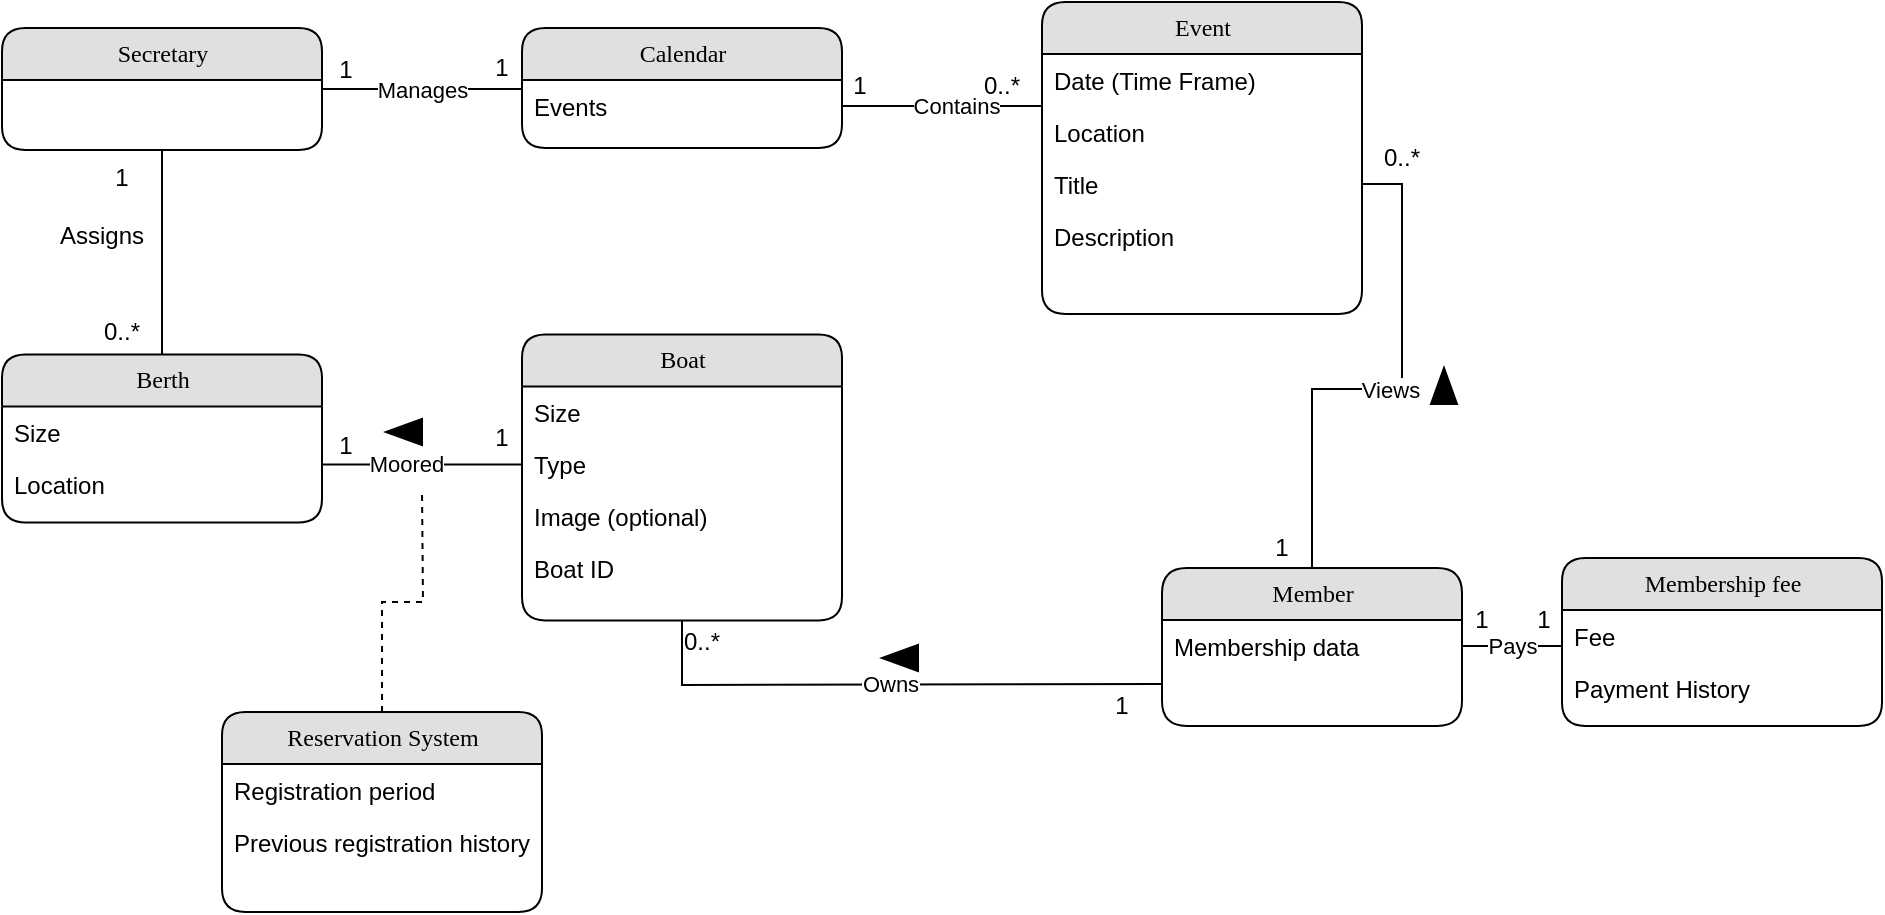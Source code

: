 <mxfile version="12.0.2" type="device" pages="1"><diagram name="Page-1" id="b520641d-4fe3-3701-9064-5fc419738815"><mxGraphModel dx="1041" dy="551" grid="1" gridSize="10" guides="1" tooltips="1" connect="1" arrows="1" fold="1" page="1" pageScale="1" pageWidth="1100" pageHeight="850" background="#ffffff" math="0" shadow="0"><root><mxCell id="0"/><mxCell id="1" parent="0"/><mxCell id="X7XaTQ6OAiWkYePloUdY-14" value="Views" style="edgeStyle=orthogonalEdgeStyle;rounded=0;orthogonalLoop=1;jettySize=auto;html=1;exitX=0.5;exitY=0;exitDx=0;exitDy=0;entryX=1;entryY=0.5;entryDx=0;entryDy=0;endArrow=none;endFill=0;" edge="1" parent="1" source="21ea969265ad0168-6" target="21ea969265ad0168-52"><mxGeometry relative="1" as="geometry"/></mxCell><mxCell id="21ea969265ad0168-6" value="Member" style="swimlane;html=1;fontStyle=0;childLayout=stackLayout;horizontal=1;startSize=26;fillColor=#e0e0e0;horizontalStack=0;resizeParent=1;resizeLast=0;collapsible=1;marginBottom=0;swimlaneFillColor=#ffffff;align=center;rounded=1;shadow=0;comic=0;labelBackgroundColor=none;strokeColor=#000000;strokeWidth=1;fontFamily=Verdana;fontSize=12;fontColor=#000000;arcSize=16;" parent="1" vertex="1"><mxGeometry x="700" y="339" width="150" height="79" as="geometry"/></mxCell><mxCell id="21ea969265ad0168-7" value="Membership data" style="text;html=1;strokeColor=none;fillColor=none;spacingLeft=4;spacingRight=4;whiteSpace=wrap;overflow=hidden;rotatable=0;points=[[0,0.5],[1,0.5]];portConstraint=eastwest;" parent="21ea969265ad0168-6" vertex="1"><mxGeometry y="26" width="150" height="26" as="geometry"/></mxCell><mxCell id="21ea969265ad0168-10" value="Event" style="swimlane;html=1;fontStyle=0;childLayout=stackLayout;horizontal=1;startSize=26;fillColor=#e0e0e0;horizontalStack=0;resizeParent=1;resizeLast=0;collapsible=1;marginBottom=0;swimlaneFillColor=#ffffff;align=center;rounded=1;shadow=0;comic=0;labelBackgroundColor=none;strokeColor=#000000;strokeWidth=1;fontFamily=Verdana;fontSize=12;fontColor=#000000;" parent="1" vertex="1"><mxGeometry x="640" y="56" width="160" height="156" as="geometry"/></mxCell><mxCell id="21ea969265ad0168-11" value="Date (Time Frame)" style="text;html=1;strokeColor=none;fillColor=none;spacingLeft=4;spacingRight=4;whiteSpace=wrap;overflow=hidden;rotatable=0;points=[[0,0.5],[1,0.5]];portConstraint=eastwest;" parent="21ea969265ad0168-10" vertex="1"><mxGeometry y="26" width="160" height="26" as="geometry"/></mxCell><mxCell id="X7XaTQ6OAiWkYePloUdY-2" value="Location" style="text;html=1;strokeColor=none;fillColor=none;spacingLeft=4;spacingRight=4;whiteSpace=wrap;overflow=hidden;rotatable=0;points=[[0,0.5],[1,0.5]];portConstraint=eastwest;" vertex="1" parent="21ea969265ad0168-10"><mxGeometry y="52" width="160" height="26" as="geometry"/></mxCell><mxCell id="21ea969265ad0168-52" value="Title" style="text;html=1;strokeColor=none;fillColor=none;spacingLeft=4;spacingRight=4;whiteSpace=wrap;overflow=hidden;rotatable=0;points=[[0,0.5],[1,0.5]];portConstraint=eastwest;" parent="21ea969265ad0168-10" vertex="1"><mxGeometry y="78" width="160" height="26" as="geometry"/></mxCell><mxCell id="jm6mUK8fRkvvrSMtH3Tf-5" value="Description" style="text;html=1;strokeColor=none;fillColor=none;spacingLeft=4;spacingRight=4;whiteSpace=wrap;overflow=hidden;rotatable=0;points=[[0,0.5],[1,0.5]];portConstraint=eastwest;" parent="21ea969265ad0168-10" vertex="1"><mxGeometry y="104" width="160" height="26" as="geometry"/></mxCell><mxCell id="X7XaTQ6OAiWkYePloUdY-1" style="edgeStyle=orthogonalEdgeStyle;rounded=0;orthogonalLoop=1;jettySize=auto;html=1;exitX=0.5;exitY=1;exitDx=0;exitDy=0;endArrow=none;endFill=0;" edge="1" parent="1" source="21ea969265ad0168-14" target="21ea969265ad0168-26"><mxGeometry relative="1" as="geometry"/></mxCell><mxCell id="X7XaTQ6OAiWkYePloUdY-7" value="Manages" style="edgeStyle=orthogonalEdgeStyle;rounded=0;orthogonalLoop=1;jettySize=auto;html=1;exitX=1;exitY=0.5;exitDx=0;exitDy=0;endArrow=none;endFill=0;" edge="1" parent="1" source="21ea969265ad0168-14" target="21ea969265ad0168-23"><mxGeometry relative="1" as="geometry"><Array as="points"><mxPoint x="360" y="100"/><mxPoint x="360" y="100"/></Array></mxGeometry></mxCell><mxCell id="21ea969265ad0168-14" value="Secretary" style="swimlane;html=1;fontStyle=0;childLayout=stackLayout;horizontal=1;startSize=26;fillColor=#e0e0e0;horizontalStack=0;resizeParent=1;resizeLast=0;collapsible=1;marginBottom=0;swimlaneFillColor=#ffffff;align=center;rounded=1;shadow=0;comic=0;labelBackgroundColor=none;strokeColor=#000000;strokeWidth=1;fontFamily=Verdana;fontSize=12;fontColor=#000000;" parent="1" vertex="1"><mxGeometry x="120" y="69" width="160" height="61" as="geometry"/></mxCell><mxCell id="21ea969265ad0168-18" value="Boat" style="swimlane;html=1;fontStyle=0;childLayout=stackLayout;horizontal=1;startSize=26;fillColor=#e0e0e0;horizontalStack=0;resizeParent=1;resizeLast=0;collapsible=1;marginBottom=0;swimlaneFillColor=#ffffff;align=center;rounded=1;shadow=0;comic=0;labelBackgroundColor=none;strokeColor=#000000;strokeWidth=1;fontFamily=Verdana;fontSize=12;fontColor=#000000;" parent="1" vertex="1"><mxGeometry x="380" y="222.2" width="160" height="143" as="geometry"/></mxCell><mxCell id="21ea969265ad0168-19" value="Size" style="text;html=1;strokeColor=none;fillColor=none;spacingLeft=4;spacingRight=4;whiteSpace=wrap;overflow=hidden;rotatable=0;points=[[0,0.5],[1,0.5]];portConstraint=eastwest;" parent="21ea969265ad0168-18" vertex="1"><mxGeometry y="26" width="160" height="26" as="geometry"/></mxCell><mxCell id="21ea969265ad0168-20" value="Type" style="text;html=1;strokeColor=none;fillColor=none;spacingLeft=4;spacingRight=4;whiteSpace=wrap;overflow=hidden;rotatable=0;points=[[0,0.5],[1,0.5]];portConstraint=eastwest;" parent="21ea969265ad0168-18" vertex="1"><mxGeometry y="52" width="160" height="26" as="geometry"/></mxCell><mxCell id="21ea969265ad0168-51" value="Image (optional)" style="text;html=1;strokeColor=none;fillColor=none;spacingLeft=4;spacingRight=4;whiteSpace=wrap;overflow=hidden;rotatable=0;points=[[0,0.5],[1,0.5]];portConstraint=eastwest;" parent="21ea969265ad0168-18" vertex="1"><mxGeometry y="78" width="160" height="26" as="geometry"/></mxCell><mxCell id="21ea969265ad0168-21" value="Boat ID" style="text;html=1;strokeColor=none;fillColor=none;spacingLeft=4;spacingRight=4;whiteSpace=wrap;overflow=hidden;rotatable=0;points=[[0,0.5],[1,0.5]];portConstraint=eastwest;" parent="21ea969265ad0168-18" vertex="1"><mxGeometry y="104" width="160" height="26" as="geometry"/></mxCell><mxCell id="21ea969265ad0168-22" value="Calendar" style="swimlane;html=1;fontStyle=0;childLayout=stackLayout;horizontal=1;startSize=26;fillColor=#e0e0e0;horizontalStack=0;resizeParent=1;resizeLast=0;collapsible=1;marginBottom=0;swimlaneFillColor=#ffffff;align=center;rounded=1;shadow=0;comic=0;labelBackgroundColor=none;strokeColor=#000000;strokeWidth=1;fontFamily=Verdana;fontSize=12;fontColor=#000000;" parent="1" vertex="1"><mxGeometry x="380" y="69" width="160" height="60" as="geometry"/></mxCell><mxCell id="21ea969265ad0168-23" value="Events" style="text;html=1;strokeColor=none;fillColor=none;spacingLeft=4;spacingRight=4;whiteSpace=wrap;overflow=hidden;rotatable=0;points=[[0,0.5],[1,0.5]];portConstraint=eastwest;" parent="21ea969265ad0168-22" vertex="1"><mxGeometry y="26" width="160" height="26" as="geometry"/></mxCell><mxCell id="21ea969265ad0168-26" value="Berth" style="swimlane;html=1;fontStyle=0;childLayout=stackLayout;horizontal=1;startSize=26;fillColor=#e0e0e0;horizontalStack=0;resizeParent=1;resizeLast=0;collapsible=1;marginBottom=0;swimlaneFillColor=#ffffff;align=center;rounded=1;shadow=0;comic=0;labelBackgroundColor=none;strokeColor=#000000;strokeWidth=1;fontFamily=Verdana;fontSize=12;fontColor=#000000;" parent="1" vertex="1"><mxGeometry x="120" y="232.2" width="160" height="84" as="geometry"/></mxCell><mxCell id="21ea969265ad0168-27" value="Size" style="text;html=1;strokeColor=none;fillColor=none;spacingLeft=4;spacingRight=4;whiteSpace=wrap;overflow=hidden;rotatable=0;points=[[0,0.5],[1,0.5]];portConstraint=eastwest;" parent="21ea969265ad0168-26" vertex="1"><mxGeometry y="26" width="160" height="26" as="geometry"/></mxCell><mxCell id="21ea969265ad0168-28" value="Location" style="text;html=1;strokeColor=none;fillColor=none;spacingLeft=4;spacingRight=4;whiteSpace=wrap;overflow=hidden;rotatable=0;points=[[0,0.5],[1,0.5]];portConstraint=eastwest;" parent="21ea969265ad0168-26" vertex="1"><mxGeometry y="52" width="160" height="26" as="geometry"/></mxCell><mxCell id="jm6mUK8fRkvvrSMtH3Tf-23" value="Assigns" style="text;html=1;strokeColor=none;fillColor=none;align=center;verticalAlign=middle;whiteSpace=wrap;rounded=0;" parent="1" vertex="1"><mxGeometry x="150" y="163" width="40" height="20" as="geometry"/></mxCell><mxCell id="jm6mUK8fRkvvrSMtH3Tf-42" value="Membership fee" style="swimlane;html=1;fontStyle=0;childLayout=stackLayout;horizontal=1;startSize=26;fillColor=#e0e0e0;horizontalStack=0;resizeParent=1;resizeLast=0;collapsible=1;marginBottom=0;swimlaneFillColor=#ffffff;align=center;rounded=1;shadow=0;comic=0;labelBackgroundColor=none;strokeColor=#000000;strokeWidth=1;fontFamily=Verdana;fontSize=12;fontColor=#000000;" parent="1" vertex="1"><mxGeometry x="900" y="334" width="160" height="84" as="geometry"/></mxCell><mxCell id="jm6mUK8fRkvvrSMtH3Tf-43" value="Fee" style="text;html=1;strokeColor=none;fillColor=none;spacingLeft=4;spacingRight=4;whiteSpace=wrap;overflow=hidden;rotatable=0;points=[[0,0.5],[1,0.5]];portConstraint=eastwest;" parent="jm6mUK8fRkvvrSMtH3Tf-42" vertex="1"><mxGeometry y="26" width="160" height="26" as="geometry"/></mxCell><mxCell id="jm6mUK8fRkvvrSMtH3Tf-62" value="Payment History" style="text;html=1;strokeColor=none;fillColor=none;spacingLeft=4;spacingRight=4;whiteSpace=wrap;overflow=hidden;rotatable=0;points=[[0,0.5],[1,0.5]];portConstraint=eastwest;" parent="jm6mUK8fRkvvrSMtH3Tf-42" vertex="1"><mxGeometry y="52" width="160" height="26" as="geometry"/></mxCell><mxCell id="X7XaTQ6OAiWkYePloUdY-8" value="Contains" style="edgeStyle=orthogonalEdgeStyle;rounded=0;orthogonalLoop=1;jettySize=auto;html=1;exitX=1;exitY=0.5;exitDx=0;exitDy=0;entryX=0;entryY=0.5;entryDx=0;entryDy=0;endArrow=none;endFill=0;" edge="1" parent="1" source="21ea969265ad0168-23" target="X7XaTQ6OAiWkYePloUdY-2"><mxGeometry relative="1" as="geometry"><Array as="points"><mxPoint x="640" y="108"/></Array></mxGeometry></mxCell><mxCell id="X7XaTQ6OAiWkYePloUdY-11" value="Moored" style="edgeStyle=orthogonalEdgeStyle;rounded=0;orthogonalLoop=1;jettySize=auto;html=1;exitX=1;exitY=0.5;exitDx=0;exitDy=0;entryX=0;entryY=0.5;entryDx=0;entryDy=0;endArrow=none;endFill=0;" edge="1" parent="1" source="21ea969265ad0168-27" target="21ea969265ad0168-20"><mxGeometry relative="1" as="geometry"><Array as="points"><mxPoint x="280" y="287"/></Array></mxGeometry></mxCell><mxCell id="X7XaTQ6OAiWkYePloUdY-13" value="Owns" style="edgeStyle=orthogonalEdgeStyle;rounded=0;orthogonalLoop=1;jettySize=auto;html=1;entryX=0.5;entryY=1;entryDx=0;entryDy=0;endArrow=none;endFill=0;" edge="1" parent="1" target="21ea969265ad0168-18"><mxGeometry relative="1" as="geometry"><mxPoint x="700" y="397" as="sourcePoint"/></mxGeometry></mxCell><mxCell id="X7XaTQ6OAiWkYePloUdY-21" style="edgeStyle=orthogonalEdgeStyle;rounded=0;orthogonalLoop=1;jettySize=auto;html=1;exitX=0.5;exitY=0;exitDx=0;exitDy=0;endArrow=none;endFill=0;dashed=1;" edge="1" parent="1" source="X7XaTQ6OAiWkYePloUdY-17"><mxGeometry relative="1" as="geometry"><mxPoint x="330" y="300" as="targetPoint"/></mxGeometry></mxCell><mxCell id="X7XaTQ6OAiWkYePloUdY-17" value="Reservation System" style="swimlane;html=1;fontStyle=0;childLayout=stackLayout;horizontal=1;startSize=26;fillColor=#e0e0e0;horizontalStack=0;resizeParent=1;resizeLast=0;collapsible=1;marginBottom=0;swimlaneFillColor=#ffffff;align=center;rounded=1;shadow=0;comic=0;labelBackgroundColor=none;strokeColor=#000000;strokeWidth=1;fontFamily=Verdana;fontSize=12;fontColor=#000000;" vertex="1" parent="1"><mxGeometry x="230" y="411" width="160" height="100" as="geometry"/></mxCell><mxCell id="X7XaTQ6OAiWkYePloUdY-20" value="Registration period" style="text;html=1;strokeColor=none;fillColor=none;spacingLeft=4;spacingRight=4;whiteSpace=wrap;overflow=hidden;rotatable=0;points=[[0,0.5],[1,0.5]];portConstraint=eastwest;" vertex="1" parent="X7XaTQ6OAiWkYePloUdY-17"><mxGeometry y="26" width="160" height="26" as="geometry"/></mxCell><mxCell id="X7XaTQ6OAiWkYePloUdY-18" value="Previous registration history" style="text;html=1;strokeColor=none;fillColor=none;spacingLeft=4;spacingRight=4;whiteSpace=wrap;overflow=hidden;rotatable=0;points=[[0,0.5],[1,0.5]];portConstraint=eastwest;" vertex="1" parent="X7XaTQ6OAiWkYePloUdY-17"><mxGeometry y="52" width="160" height="38" as="geometry"/></mxCell><mxCell id="X7XaTQ6OAiWkYePloUdY-23" value="" style="html=1;shadow=0;dashed=0;align=center;verticalAlign=middle;shape=mxgraph.arrows2.arrow;dy=0.57;dx=18;flipH=1;notch=0;rotation=90;fillColor=#000000;" vertex="1" parent="1"><mxGeometry x="832" y="241.5" width="18" height="13" as="geometry"/></mxCell><mxCell id="X7XaTQ6OAiWkYePloUdY-25" value="" style="html=1;shadow=0;dashed=0;align=center;verticalAlign=middle;shape=mxgraph.arrows2.arrow;dy=0.57;dx=18;flipH=1;notch=0;rotation=0;fillColor=#000000;" vertex="1" parent="1"><mxGeometry x="312" y="264.5" width="18" height="13" as="geometry"/></mxCell><mxCell id="X7XaTQ6OAiWkYePloUdY-28" value="" style="html=1;shadow=0;dashed=0;align=center;verticalAlign=middle;shape=mxgraph.arrows2.arrow;dy=0.57;dx=18;flipH=1;notch=0;rotation=0;fillColor=#000000;" vertex="1" parent="1"><mxGeometry x="560" y="377.5" width="18" height="13" as="geometry"/></mxCell><mxCell id="X7XaTQ6OAiWkYePloUdY-29" value="Pays" style="edgeStyle=orthogonalEdgeStyle;rounded=0;orthogonalLoop=1;jettySize=auto;html=1;exitX=1;exitY=0.5;exitDx=0;exitDy=0;endArrow=none;endFill=0;" edge="1" parent="1" source="21ea969265ad0168-7" target="jm6mUK8fRkvvrSMtH3Tf-43"><mxGeometry relative="1" as="geometry"><Array as="points"><mxPoint x="890" y="378"/><mxPoint x="890" y="378"/></Array></mxGeometry></mxCell><mxCell id="X7XaTQ6OAiWkYePloUdY-31" value="1" style="text;html=1;strokeColor=none;fillColor=none;align=center;verticalAlign=middle;whiteSpace=wrap;rounded=0;" vertex="1" parent="1"><mxGeometry x="272" y="79.5" width="40" height="20" as="geometry"/></mxCell><mxCell id="X7XaTQ6OAiWkYePloUdY-32" value="1" style="text;html=1;strokeColor=none;fillColor=none;align=center;verticalAlign=middle;whiteSpace=wrap;rounded=0;" vertex="1" parent="1"><mxGeometry x="350" y="79" width="40" height="20" as="geometry"/></mxCell><mxCell id="X7XaTQ6OAiWkYePloUdY-33" value="1" style="text;html=1;strokeColor=none;fillColor=none;align=center;verticalAlign=middle;whiteSpace=wrap;rounded=0;" vertex="1" parent="1"><mxGeometry x="529" y="88" width="40" height="20" as="geometry"/></mxCell><mxCell id="X7XaTQ6OAiWkYePloUdY-34" value="0..*" style="text;html=1;strokeColor=none;fillColor=none;align=center;verticalAlign=middle;whiteSpace=wrap;rounded=0;" vertex="1" parent="1"><mxGeometry x="600" y="88" width="40" height="20" as="geometry"/></mxCell><mxCell id="X7XaTQ6OAiWkYePloUdY-35" value="0..*" style="text;html=1;strokeColor=none;fillColor=none;align=center;verticalAlign=middle;whiteSpace=wrap;rounded=0;" vertex="1" parent="1"><mxGeometry x="160" y="210.5" width="40" height="20" as="geometry"/></mxCell><mxCell id="X7XaTQ6OAiWkYePloUdY-36" value="1" style="text;html=1;strokeColor=none;fillColor=none;align=center;verticalAlign=middle;whiteSpace=wrap;rounded=0;" vertex="1" parent="1"><mxGeometry x="160" y="134" width="40" height="20" as="geometry"/></mxCell><mxCell id="X7XaTQ6OAiWkYePloUdY-37" value="1" style="text;html=1;strokeColor=none;fillColor=none;align=center;verticalAlign=middle;whiteSpace=wrap;rounded=0;" vertex="1" parent="1"><mxGeometry x="272" y="267.5" width="40" height="20" as="geometry"/></mxCell><mxCell id="X7XaTQ6OAiWkYePloUdY-38" value="1" style="text;html=1;strokeColor=none;fillColor=none;align=center;verticalAlign=middle;whiteSpace=wrap;rounded=0;" vertex="1" parent="1"><mxGeometry x="350" y="264" width="40" height="20" as="geometry"/></mxCell><mxCell id="X7XaTQ6OAiWkYePloUdY-39" value="1" style="text;html=1;strokeColor=none;fillColor=none;align=center;verticalAlign=middle;whiteSpace=wrap;rounded=0;" vertex="1" parent="1"><mxGeometry x="740" y="319" width="40" height="20" as="geometry"/></mxCell><mxCell id="X7XaTQ6OAiWkYePloUdY-40" value="0..*" style="text;html=1;strokeColor=none;fillColor=none;align=center;verticalAlign=middle;whiteSpace=wrap;rounded=0;" vertex="1" parent="1"><mxGeometry x="800" y="124" width="40" height="20" as="geometry"/></mxCell><mxCell id="X7XaTQ6OAiWkYePloUdY-41" value="1" style="text;html=1;strokeColor=none;fillColor=none;align=center;verticalAlign=middle;whiteSpace=wrap;rounded=0;" vertex="1" parent="1"><mxGeometry x="660" y="398" width="40" height="20" as="geometry"/></mxCell><mxCell id="X7XaTQ6OAiWkYePloUdY-42" value="0..*" style="text;html=1;strokeColor=none;fillColor=none;align=center;verticalAlign=middle;whiteSpace=wrap;rounded=0;" vertex="1" parent="1"><mxGeometry x="450" y="366" width="40" height="20" as="geometry"/></mxCell><mxCell id="X7XaTQ6OAiWkYePloUdY-43" value="1" style="text;html=1;strokeColor=none;fillColor=none;align=center;verticalAlign=middle;whiteSpace=wrap;rounded=0;" vertex="1" parent="1"><mxGeometry x="840" y="355" width="40" height="20" as="geometry"/></mxCell><mxCell id="X7XaTQ6OAiWkYePloUdY-44" value="1" style="text;html=1;strokeColor=none;fillColor=none;align=center;verticalAlign=middle;whiteSpace=wrap;rounded=0;" vertex="1" parent="1"><mxGeometry x="871" y="355" width="40" height="20" as="geometry"/></mxCell></root></mxGraphModel></diagram></mxfile>